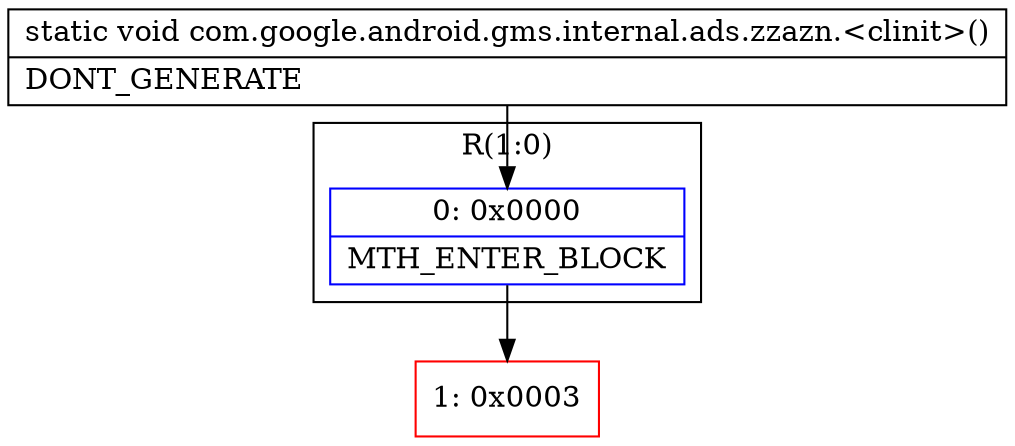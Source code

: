 digraph "CFG forcom.google.android.gms.internal.ads.zzazn.\<clinit\>()V" {
subgraph cluster_Region_959759576 {
label = "R(1:0)";
node [shape=record,color=blue];
Node_0 [shape=record,label="{0\:\ 0x0000|MTH_ENTER_BLOCK\l}"];
}
Node_1 [shape=record,color=red,label="{1\:\ 0x0003}"];
MethodNode[shape=record,label="{static void com.google.android.gms.internal.ads.zzazn.\<clinit\>()  | DONT_GENERATE\l}"];
MethodNode -> Node_0;
Node_0 -> Node_1;
}


